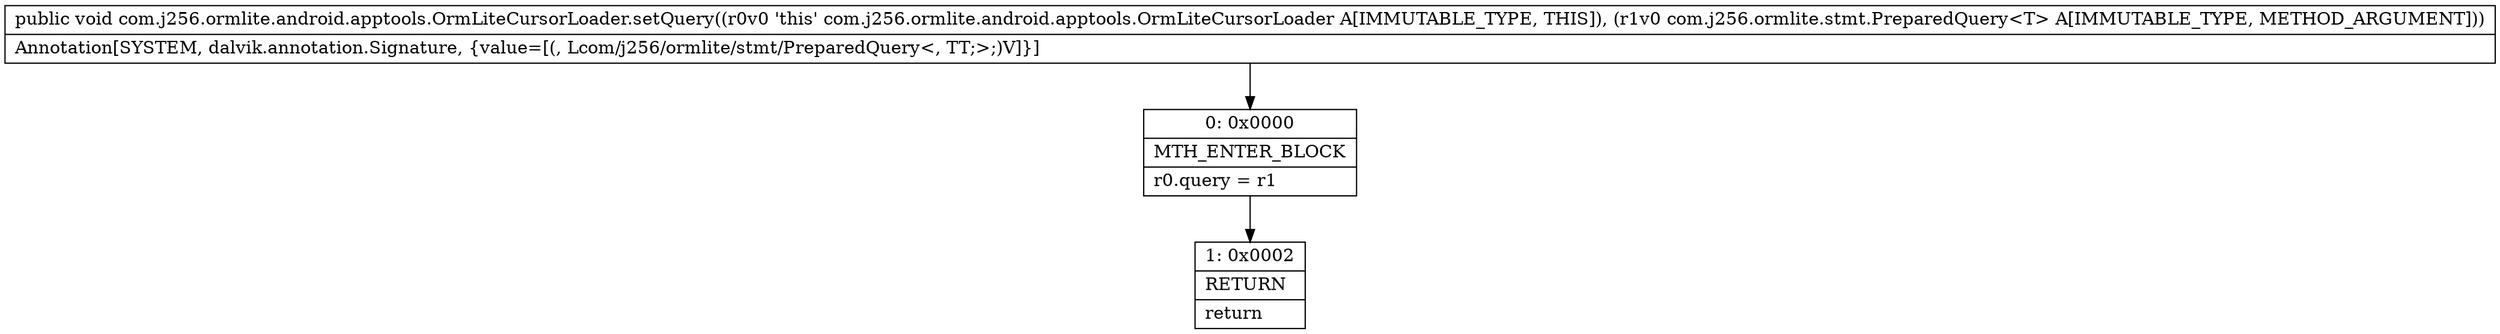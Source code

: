 digraph "CFG forcom.j256.ormlite.android.apptools.OrmLiteCursorLoader.setQuery(Lcom\/j256\/ormlite\/stmt\/PreparedQuery;)V" {
Node_0 [shape=record,label="{0\:\ 0x0000|MTH_ENTER_BLOCK\l|r0.query = r1\l}"];
Node_1 [shape=record,label="{1\:\ 0x0002|RETURN\l|return\l}"];
MethodNode[shape=record,label="{public void com.j256.ormlite.android.apptools.OrmLiteCursorLoader.setQuery((r0v0 'this' com.j256.ormlite.android.apptools.OrmLiteCursorLoader A[IMMUTABLE_TYPE, THIS]), (r1v0 com.j256.ormlite.stmt.PreparedQuery\<T\> A[IMMUTABLE_TYPE, METHOD_ARGUMENT]))  | Annotation[SYSTEM, dalvik.annotation.Signature, \{value=[(, Lcom\/j256\/ormlite\/stmt\/PreparedQuery\<, TT;\>;)V]\}]\l}"];
MethodNode -> Node_0;
Node_0 -> Node_1;
}

